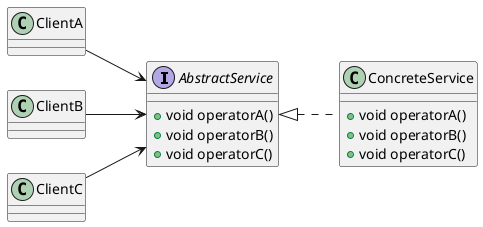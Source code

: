 @startuml 

left to right direction
skinparam DefaultFontName PingFangSC-Regular

interface AbstractService{
    + void operatorA()
    + void operatorB()
    + void operatorC()
}

class ConcreteService {
    + void operatorA()
    + void operatorB()
    + void operatorC()
}

ClientA -down-> AbstractService
ClientB -down-> AbstractService
ClientC -down-> AbstractService
ConcreteService .up.|> AbstractService

@enduml